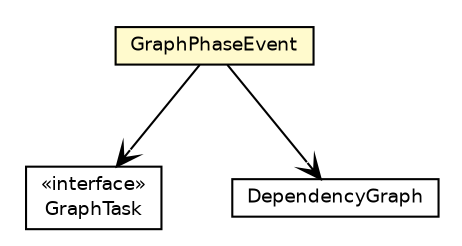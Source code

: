#!/usr/local/bin/dot
#
# Class diagram 
# Generated by UmlGraph version 4.6 (http://www.spinellis.gr/sw/umlgraph)
#

digraph G {
	edge [fontname="Helvetica",fontsize=10,labelfontname="Helvetica",labelfontsize=10];
	node [fontname="Helvetica",fontsize=10,shape=plaintext];
	// org.apache.maven.archiva.dependency.graph.GraphTask
	c123024 [label=<<table border="0" cellborder="1" cellspacing="0" cellpadding="2" port="p" href="./GraphTask.html">
		<tr><td><table border="0" cellspacing="0" cellpadding="1">
			<tr><td> &laquo;interface&raquo; </td></tr>
			<tr><td> GraphTask </td></tr>
		</table></td></tr>
		</table>>, fontname="Helvetica", fontcolor="black", fontsize=9.0];
	// org.apache.maven.archiva.dependency.graph.GraphPhaseEvent
	c123025 [label=<<table border="0" cellborder="1" cellspacing="0" cellpadding="2" port="p" bgcolor="lemonChiffon" href="./GraphPhaseEvent.html">
		<tr><td><table border="0" cellspacing="0" cellpadding="1">
			<tr><td> GraphPhaseEvent </td></tr>
		</table></td></tr>
		</table>>, fontname="Helvetica", fontcolor="black", fontsize=9.0];
	// org.apache.maven.archiva.dependency.graph.DependencyGraph
	c123033 [label=<<table border="0" cellborder="1" cellspacing="0" cellpadding="2" port="p" href="./DependencyGraph.html">
		<tr><td><table border="0" cellspacing="0" cellpadding="1">
			<tr><td> DependencyGraph </td></tr>
		</table></td></tr>
		</table>>, fontname="Helvetica", fontcolor="black", fontsize=9.0];
	// org.apache.maven.archiva.dependency.graph.GraphPhaseEvent NAVASSOC org.apache.maven.archiva.dependency.graph.GraphTask
	c123025:p -> c123024:p [taillabel="", label="", headlabel="", fontname="Helvetica", fontcolor="black", fontsize=10.0, color="black", arrowhead=open];
	// org.apache.maven.archiva.dependency.graph.GraphPhaseEvent NAVASSOC org.apache.maven.archiva.dependency.graph.DependencyGraph
	c123025:p -> c123033:p [taillabel="", label="", headlabel="", fontname="Helvetica", fontcolor="black", fontsize=10.0, color="black", arrowhead=open];
}

